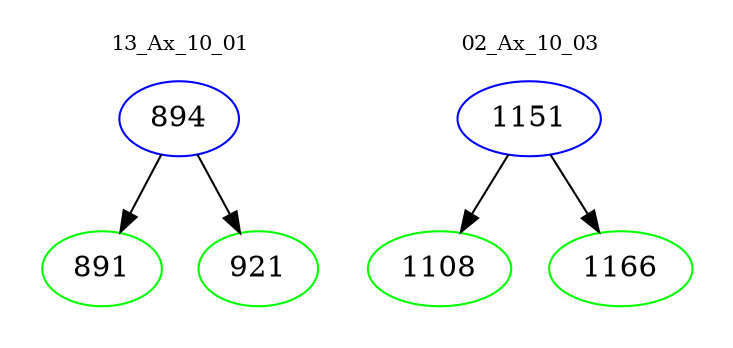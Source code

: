 digraph{
subgraph cluster_0 {
color = white
label = "13_Ax_10_01";
fontsize=10;
T0_894 [label="894", color="blue"]
T0_894 -> T0_891 [color="black"]
T0_891 [label="891", color="green"]
T0_894 -> T0_921 [color="black"]
T0_921 [label="921", color="green"]
}
subgraph cluster_1 {
color = white
label = "02_Ax_10_03";
fontsize=10;
T1_1151 [label="1151", color="blue"]
T1_1151 -> T1_1108 [color="black"]
T1_1108 [label="1108", color="green"]
T1_1151 -> T1_1166 [color="black"]
T1_1166 [label="1166", color="green"]
}
}
